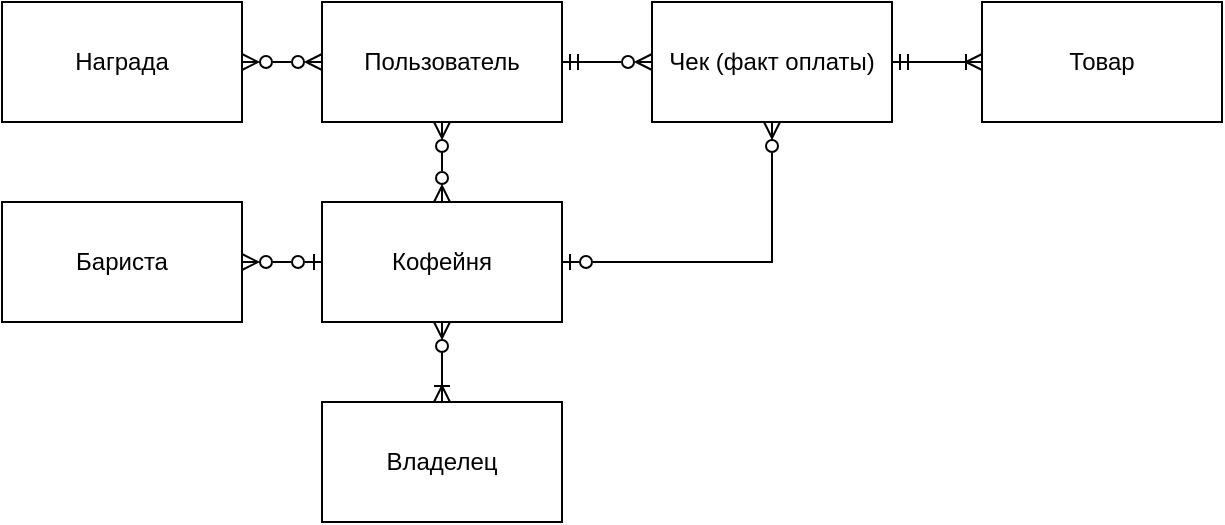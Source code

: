 <mxfile version="21.5.2" type="device">
  <diagram id="R2lEEEUBdFMjLlhIrx00" name="Page-1">
    <mxGraphModel dx="1101" dy="522" grid="1" gridSize="10" guides="1" tooltips="1" connect="1" arrows="1" fold="1" page="1" pageScale="1" pageWidth="850" pageHeight="1100" math="0" shadow="0" extFonts="Permanent Marker^https://fonts.googleapis.com/css?family=Permanent+Marker">
      <root>
        <mxCell id="0" />
        <mxCell id="1" parent="0" />
        <mxCell id="u6c7SbDtrNOStJkiOF8Q-9" style="edgeStyle=orthogonalEdgeStyle;rounded=0;orthogonalLoop=1;jettySize=auto;html=1;entryX=0;entryY=0.5;entryDx=0;entryDy=0;endArrow=ERzeroToMany;endFill=0;startArrow=ERmandOne;startFill=0;" edge="1" parent="1" source="u6c7SbDtrNOStJkiOF8Q-1" target="u6c7SbDtrNOStJkiOF8Q-3">
          <mxGeometry relative="1" as="geometry" />
        </mxCell>
        <mxCell id="u6c7SbDtrNOStJkiOF8Q-1" value="Пользователь" style="rounded=0;whiteSpace=wrap;html=1;" vertex="1" parent="1">
          <mxGeometry x="280" y="130" width="120" height="60" as="geometry" />
        </mxCell>
        <mxCell id="u6c7SbDtrNOStJkiOF8Q-10" style="edgeStyle=orthogonalEdgeStyle;rounded=0;orthogonalLoop=1;jettySize=auto;html=1;entryX=0.5;entryY=1;entryDx=0;entryDy=0;endArrow=ERzeroToMany;endFill=0;startArrow=ERzeroToMany;startFill=0;" edge="1" parent="1" source="u6c7SbDtrNOStJkiOF8Q-2" target="u6c7SbDtrNOStJkiOF8Q-1">
          <mxGeometry relative="1" as="geometry" />
        </mxCell>
        <mxCell id="u6c7SbDtrNOStJkiOF8Q-2" value="Кофейня" style="rounded=0;whiteSpace=wrap;html=1;" vertex="1" parent="1">
          <mxGeometry x="280" y="230" width="120" height="60" as="geometry" />
        </mxCell>
        <mxCell id="u6c7SbDtrNOStJkiOF8Q-8" style="edgeStyle=orthogonalEdgeStyle;rounded=0;orthogonalLoop=1;jettySize=auto;html=1;entryX=0;entryY=0.5;entryDx=0;entryDy=0;endArrow=ERoneToMany;endFill=0;startArrow=ERmandOne;startFill=0;" edge="1" parent="1" source="u6c7SbDtrNOStJkiOF8Q-3" target="u6c7SbDtrNOStJkiOF8Q-7">
          <mxGeometry relative="1" as="geometry" />
        </mxCell>
        <mxCell id="u6c7SbDtrNOStJkiOF8Q-15" style="edgeStyle=orthogonalEdgeStyle;rounded=0;orthogonalLoop=1;jettySize=auto;html=1;exitX=0.5;exitY=1;exitDx=0;exitDy=0;entryX=1;entryY=0.5;entryDx=0;entryDy=0;endArrow=ERzeroToOne;endFill=0;startArrow=ERzeroToMany;startFill=0;" edge="1" parent="1" source="u6c7SbDtrNOStJkiOF8Q-3" target="u6c7SbDtrNOStJkiOF8Q-2">
          <mxGeometry relative="1" as="geometry" />
        </mxCell>
        <mxCell id="u6c7SbDtrNOStJkiOF8Q-3" value="Чек (факт оплаты)" style="rounded=0;whiteSpace=wrap;html=1;" vertex="1" parent="1">
          <mxGeometry x="445" y="130" width="120" height="60" as="geometry" />
        </mxCell>
        <mxCell id="u6c7SbDtrNOStJkiOF8Q-11" style="edgeStyle=orthogonalEdgeStyle;rounded=0;orthogonalLoop=1;jettySize=auto;html=1;entryX=0;entryY=0.5;entryDx=0;entryDy=0;endArrow=ERzeroToOne;endFill=0;startArrow=ERzeroToMany;startFill=0;" edge="1" parent="1" source="u6c7SbDtrNOStJkiOF8Q-4" target="u6c7SbDtrNOStJkiOF8Q-2">
          <mxGeometry relative="1" as="geometry" />
        </mxCell>
        <mxCell id="u6c7SbDtrNOStJkiOF8Q-4" value="Бариста" style="rounded=0;whiteSpace=wrap;html=1;" vertex="1" parent="1">
          <mxGeometry x="120" y="230" width="120" height="60" as="geometry" />
        </mxCell>
        <mxCell id="u6c7SbDtrNOStJkiOF8Q-12" style="edgeStyle=orthogonalEdgeStyle;rounded=0;orthogonalLoop=1;jettySize=auto;html=1;entryX=0.5;entryY=1;entryDx=0;entryDy=0;endArrow=ERzeroToMany;endFill=0;startArrow=ERoneToMany;startFill=0;" edge="1" parent="1" source="u6c7SbDtrNOStJkiOF8Q-5" target="u6c7SbDtrNOStJkiOF8Q-2">
          <mxGeometry relative="1" as="geometry" />
        </mxCell>
        <mxCell id="u6c7SbDtrNOStJkiOF8Q-5" value="Владелец" style="rounded=0;whiteSpace=wrap;html=1;" vertex="1" parent="1">
          <mxGeometry x="280" y="330" width="120" height="60" as="geometry" />
        </mxCell>
        <mxCell id="u6c7SbDtrNOStJkiOF8Q-13" style="edgeStyle=orthogonalEdgeStyle;rounded=0;orthogonalLoop=1;jettySize=auto;html=1;entryX=0;entryY=0.5;entryDx=0;entryDy=0;startArrow=ERzeroToMany;startFill=0;endArrow=ERzeroToMany;endFill=0;" edge="1" parent="1" source="u6c7SbDtrNOStJkiOF8Q-6" target="u6c7SbDtrNOStJkiOF8Q-1">
          <mxGeometry relative="1" as="geometry" />
        </mxCell>
        <mxCell id="u6c7SbDtrNOStJkiOF8Q-6" value="Награда" style="rounded=0;whiteSpace=wrap;html=1;" vertex="1" parent="1">
          <mxGeometry x="120" y="130" width="120" height="60" as="geometry" />
        </mxCell>
        <mxCell id="u6c7SbDtrNOStJkiOF8Q-7" value="Товар" style="rounded=0;whiteSpace=wrap;html=1;" vertex="1" parent="1">
          <mxGeometry x="610" y="130" width="120" height="60" as="geometry" />
        </mxCell>
      </root>
    </mxGraphModel>
  </diagram>
</mxfile>
